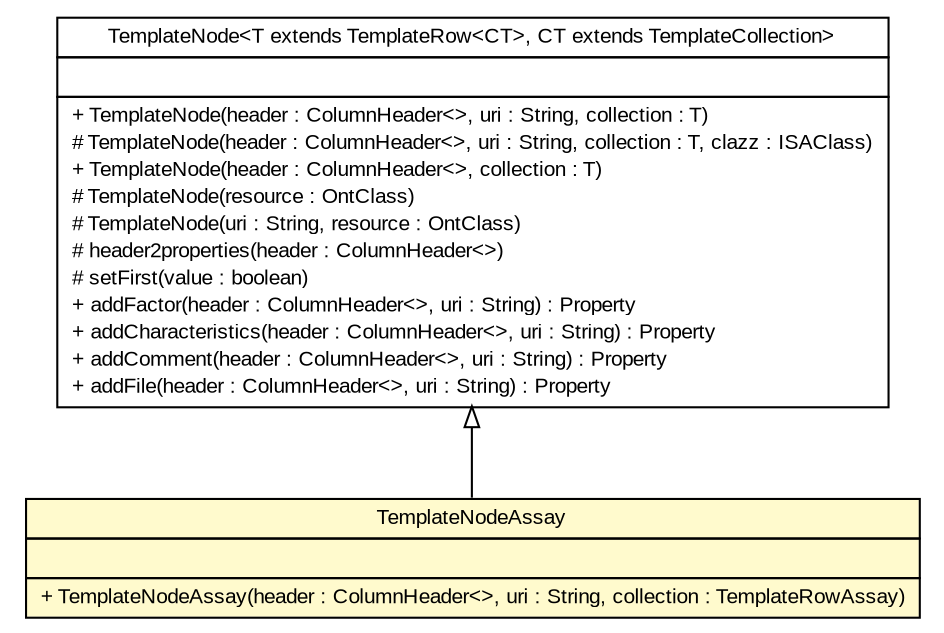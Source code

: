 #!/usr/local/bin/dot
#
# Class diagram 
# Generated by UmlGraph version 4.6 (http://www.spinellis.gr/sw/umlgraph)
#

digraph G {
	edge [fontname="arial",fontsize=10,labelfontname="arial",labelfontsize=10];
	node [fontname="arial",fontsize=10,shape=plaintext];
	// net.toxbank.isa.TemplateNodeAssay
	c231 [label=<<table border="0" cellborder="1" cellspacing="0" cellpadding="2" port="p" bgcolor="lemonChiffon" href="./TemplateNodeAssay.html">
		<tr><td><table border="0" cellspacing="0" cellpadding="1">
			<tr><td> TemplateNodeAssay </td></tr>
		</table></td></tr>
		<tr><td><table border="0" cellspacing="0" cellpadding="1">
			<tr><td align="left">  </td></tr>
		</table></td></tr>
		<tr><td><table border="0" cellspacing="0" cellpadding="1">
			<tr><td align="left"> + TemplateNodeAssay(header : ColumnHeader&lt;&gt;, uri : String, collection : TemplateRowAssay) </td></tr>
		</table></td></tr>
		</table>>, fontname="arial", fontcolor="black", fontsize=10.0];
	// net.toxbank.isa.TemplateNode<T extends net.toxbank.isa.TemplateRow<CT>, CT extends net.toxbank.isa.TemplateCollection>
	c232 [label=<<table border="0" cellborder="1" cellspacing="0" cellpadding="2" port="p" href="./TemplateNode.html">
		<tr><td><table border="0" cellspacing="0" cellpadding="1">
			<tr><td> TemplateNode&lt;T extends TemplateRow&lt;CT&gt;, CT extends TemplateCollection&gt; </td></tr>
		</table></td></tr>
		<tr><td><table border="0" cellspacing="0" cellpadding="1">
			<tr><td align="left">  </td></tr>
		</table></td></tr>
		<tr><td><table border="0" cellspacing="0" cellpadding="1">
			<tr><td align="left"> + TemplateNode(header : ColumnHeader&lt;&gt;, uri : String, collection : T) </td></tr>
			<tr><td align="left"> # TemplateNode(header : ColumnHeader&lt;&gt;, uri : String, collection : T, clazz : ISAClass) </td></tr>
			<tr><td align="left"> + TemplateNode(header : ColumnHeader&lt;&gt;, collection : T) </td></tr>
			<tr><td align="left"> # TemplateNode(resource : OntClass) </td></tr>
			<tr><td align="left"> # TemplateNode(uri : String, resource : OntClass) </td></tr>
			<tr><td align="left"> # header2properties(header : ColumnHeader&lt;&gt;) </td></tr>
			<tr><td align="left"> # setFirst(value : boolean) </td></tr>
			<tr><td align="left"> + addFactor(header : ColumnHeader&lt;&gt;, uri : String) : Property </td></tr>
			<tr><td align="left"> + addCharacteristics(header : ColumnHeader&lt;&gt;, uri : String) : Property </td></tr>
			<tr><td align="left"> + addComment(header : ColumnHeader&lt;&gt;, uri : String) : Property </td></tr>
			<tr><td align="left"> + addFile(header : ColumnHeader&lt;&gt;, uri : String) : Property </td></tr>
		</table></td></tr>
		</table>>, fontname="arial", fontcolor="black", fontsize=10.0];
	//net.toxbank.isa.TemplateNodeAssay extends net.toxbank.isa.TemplateNode<net.toxbank.isa.TemplateRowAssay, net.toxbank.isa.TemplateAssay>
	c232:p -> c231:p [dir=back,arrowtail=empty];
}

